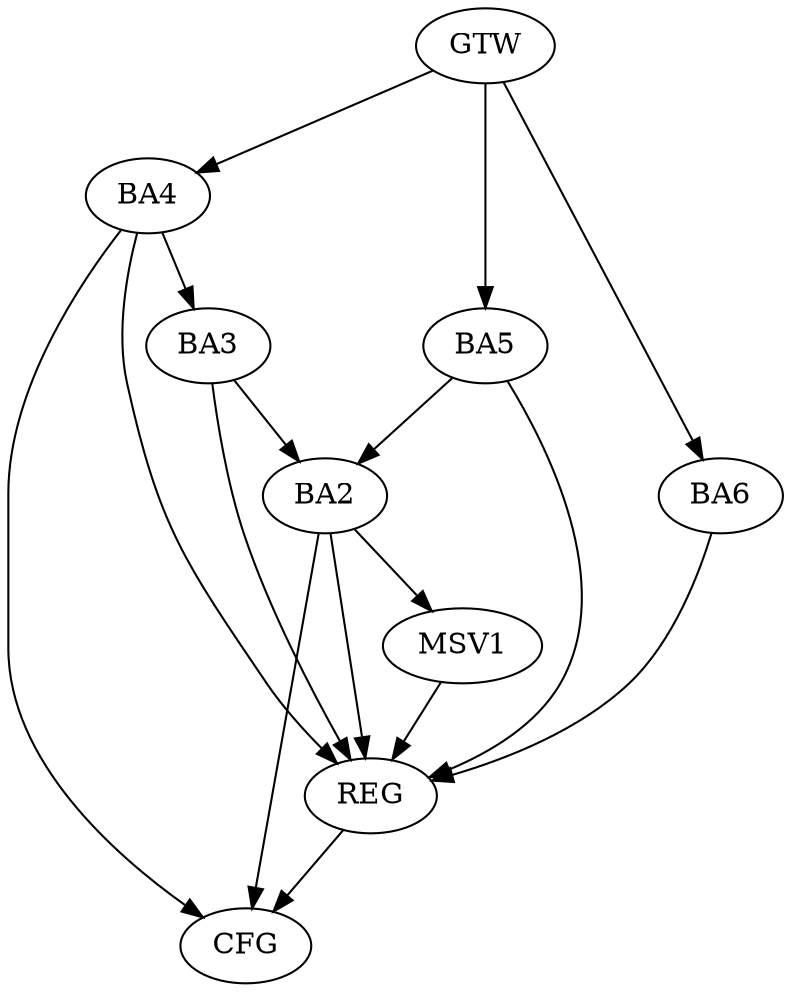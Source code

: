 strict digraph G {
  BA2 [ label="BA2" ];
  BA3 [ label="BA3" ];
  BA4 [ label="BA4" ];
  BA5 [ label="BA5" ];
  BA6 [ label="BA6" ];
  GTW [ label="GTW" ];
  REG [ label="REG" ];
  CFG [ label="CFG" ];
  MSV1 [ label="MSV1" ];
  BA3 -> BA2;
  BA4 -> BA3;
  BA5 -> BA2;
  GTW -> BA4;
  GTW -> BA5;
  GTW -> BA6;
  BA2 -> REG;
  BA3 -> REG;
  BA4 -> REG;
  BA5 -> REG;
  BA6 -> REG;
  BA4 -> CFG;
  REG -> CFG;
  BA2 -> CFG;
  BA2 -> MSV1;
  MSV1 -> REG;
}
